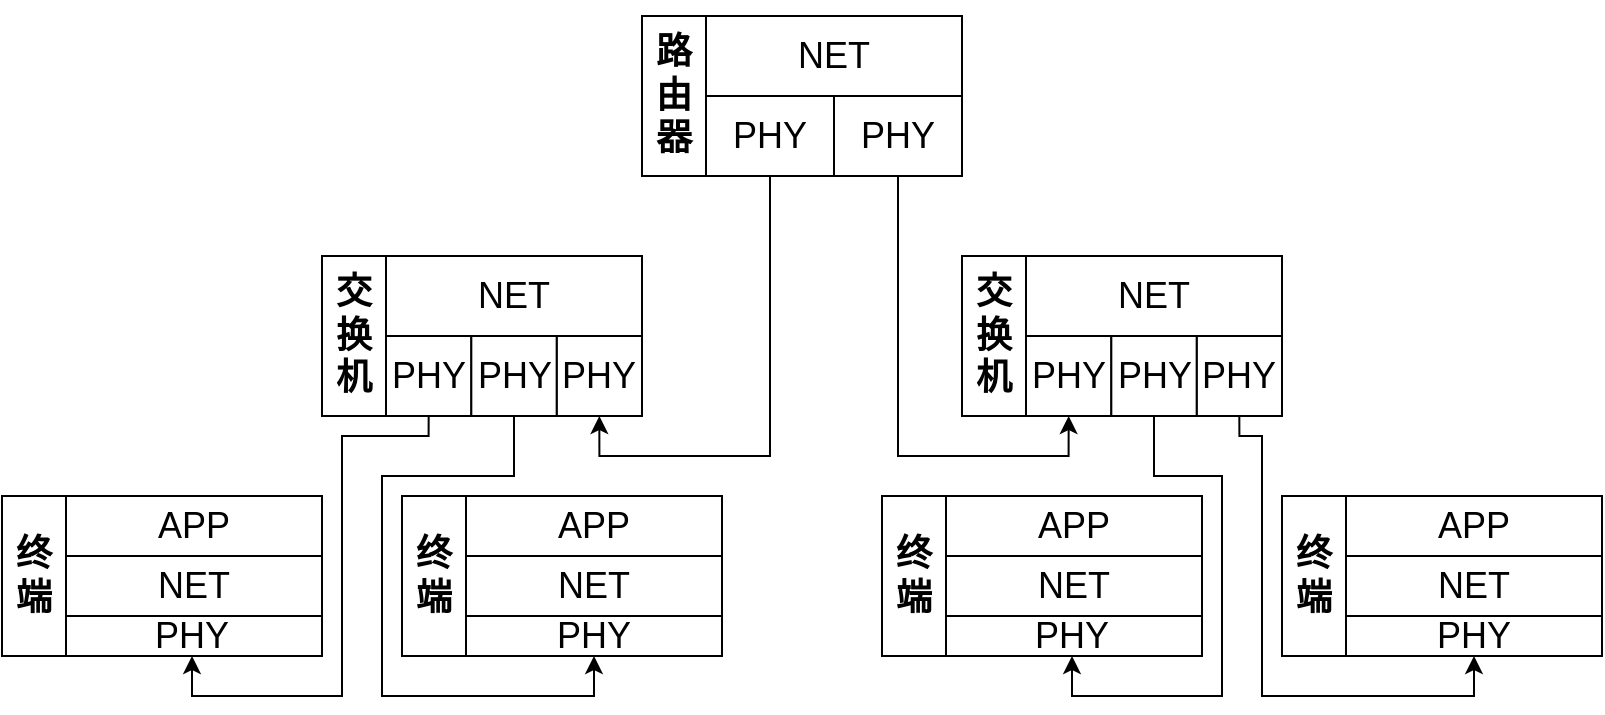 <mxfile version="15.5.1" type="github">
  <diagram id="Akl7mnNQ48t79fB7gW_R" name="Page-1">
    <mxGraphModel dx="1038" dy="571" grid="1" gridSize="10" guides="1" tooltips="1" connect="1" arrows="1" fold="1" page="1" pageScale="1" pageWidth="1169" pageHeight="827" math="0" shadow="0">
      <root>
        <mxCell id="0" />
        <mxCell id="1" parent="0" />
        <mxCell id="lKYiRNZ8xfTI3IJfdv-n-5" value="" style="group" parent="1" vertex="1" connectable="0">
          <mxGeometry x="400" y="80" width="160" height="80" as="geometry" />
        </mxCell>
        <mxCell id="lKYiRNZ8xfTI3IJfdv-n-1" value="&lt;font style=&quot;font-size: 18px&quot;&gt;NET&lt;/font&gt;" style="rounded=0;whiteSpace=wrap;html=1;" parent="lKYiRNZ8xfTI3IJfdv-n-5" vertex="1">
          <mxGeometry x="32" width="128" height="40" as="geometry" />
        </mxCell>
        <mxCell id="lKYiRNZ8xfTI3IJfdv-n-2" value="&lt;font style=&quot;font-size: 18px&quot;&gt;PHY&lt;/font&gt;" style="rounded=0;whiteSpace=wrap;html=1;" parent="lKYiRNZ8xfTI3IJfdv-n-5" vertex="1">
          <mxGeometry x="32" y="40" width="64" height="40" as="geometry" />
        </mxCell>
        <mxCell id="lKYiRNZ8xfTI3IJfdv-n-3" value="&lt;font style=&quot;font-size: 18px&quot;&gt;PHY&lt;/font&gt;" style="rounded=0;whiteSpace=wrap;html=1;" parent="lKYiRNZ8xfTI3IJfdv-n-5" vertex="1">
          <mxGeometry x="96" y="40" width="64" height="40" as="geometry" />
        </mxCell>
        <mxCell id="lKYiRNZ8xfTI3IJfdv-n-4" value="&lt;h2 style=&quot;line-height: 1.2&quot;&gt;路由器&lt;/h2&gt;" style="rounded=0;whiteSpace=wrap;html=1;horizontal=1;verticalAlign=middle;" parent="lKYiRNZ8xfTI3IJfdv-n-5" vertex="1">
          <mxGeometry width="32" height="80" as="geometry" />
        </mxCell>
        <mxCell id="lKYiRNZ8xfTI3IJfdv-n-16" value="" style="group" parent="1" vertex="1" connectable="0">
          <mxGeometry x="240" y="200" width="160" height="80" as="geometry" />
        </mxCell>
        <mxCell id="lKYiRNZ8xfTI3IJfdv-n-17" value="&lt;font style=&quot;font-size: 18px&quot;&gt;NET&lt;/font&gt;" style="rounded=0;whiteSpace=wrap;html=1;" parent="lKYiRNZ8xfTI3IJfdv-n-16" vertex="1">
          <mxGeometry x="32" width="128" height="40" as="geometry" />
        </mxCell>
        <mxCell id="lKYiRNZ8xfTI3IJfdv-n-18" value="&lt;font style=&quot;font-size: 18px&quot;&gt;PHY&lt;/font&gt;" style="rounded=0;whiteSpace=wrap;html=1;" parent="lKYiRNZ8xfTI3IJfdv-n-16" vertex="1">
          <mxGeometry x="32" y="40" width="42.667" height="40" as="geometry" />
        </mxCell>
        <mxCell id="lKYiRNZ8xfTI3IJfdv-n-19" value="&lt;font style=&quot;font-size: 18px&quot;&gt;PHY&lt;/font&gt;" style="rounded=0;whiteSpace=wrap;html=1;" parent="lKYiRNZ8xfTI3IJfdv-n-16" vertex="1">
          <mxGeometry x="117.333" y="40" width="42.667" height="40" as="geometry" />
        </mxCell>
        <mxCell id="lKYiRNZ8xfTI3IJfdv-n-20" value="&lt;h2 style=&quot;line-height: 1.2&quot;&gt;交换机&lt;/h2&gt;" style="rounded=0;whiteSpace=wrap;html=1;horizontal=1;verticalAlign=middle;" parent="lKYiRNZ8xfTI3IJfdv-n-16" vertex="1">
          <mxGeometry width="32" height="80" as="geometry" />
        </mxCell>
        <mxCell id="lKYiRNZ8xfTI3IJfdv-n-59" value="&lt;font style=&quot;font-size: 18px&quot;&gt;PHY&lt;/font&gt;" style="rounded=0;whiteSpace=wrap;html=1;" parent="lKYiRNZ8xfTI3IJfdv-n-16" vertex="1">
          <mxGeometry x="74.667" y="40" width="42.667" height="40" as="geometry" />
        </mxCell>
        <mxCell id="lKYiRNZ8xfTI3IJfdv-n-32" value="" style="group" parent="1" vertex="1" connectable="0">
          <mxGeometry x="80" y="320" width="160" height="80" as="geometry" />
        </mxCell>
        <mxCell id="lKYiRNZ8xfTI3IJfdv-n-27" value="&lt;font style=&quot;font-size: 18px&quot;&gt;APP&lt;br&gt;&lt;/font&gt;" style="rounded=0;whiteSpace=wrap;html=1;" parent="lKYiRNZ8xfTI3IJfdv-n-32" vertex="1">
          <mxGeometry x="32" width="128" height="30" as="geometry" />
        </mxCell>
        <mxCell id="lKYiRNZ8xfTI3IJfdv-n-29" value="&lt;font style=&quot;font-size: 18px&quot;&gt;PHY&lt;/font&gt;" style="rounded=0;whiteSpace=wrap;html=1;" parent="lKYiRNZ8xfTI3IJfdv-n-32" vertex="1">
          <mxGeometry x="30" y="60" width="130" height="20" as="geometry" />
        </mxCell>
        <mxCell id="lKYiRNZ8xfTI3IJfdv-n-30" value="&lt;h2 style=&quot;line-height: 1.2&quot;&gt;终端&lt;/h2&gt;" style="rounded=0;whiteSpace=wrap;html=1;horizontal=1;verticalAlign=middle;" parent="lKYiRNZ8xfTI3IJfdv-n-32" vertex="1">
          <mxGeometry width="32" height="80" as="geometry" />
        </mxCell>
        <mxCell id="lKYiRNZ8xfTI3IJfdv-n-31" value="NET" style="rounded=0;whiteSpace=wrap;html=1;fontFamily=Helvetica;fontSize=18;gradientColor=none;verticalAlign=middle;" parent="lKYiRNZ8xfTI3IJfdv-n-32" vertex="1">
          <mxGeometry x="32" y="30" width="128" height="30" as="geometry" />
        </mxCell>
        <mxCell id="lKYiRNZ8xfTI3IJfdv-n-33" value="" style="group" parent="1" vertex="1" connectable="0">
          <mxGeometry x="720" y="320" width="160" height="80" as="geometry" />
        </mxCell>
        <mxCell id="lKYiRNZ8xfTI3IJfdv-n-34" value="&lt;font style=&quot;font-size: 18px&quot;&gt;APP&lt;br&gt;&lt;/font&gt;" style="rounded=0;whiteSpace=wrap;html=1;" parent="lKYiRNZ8xfTI3IJfdv-n-33" vertex="1">
          <mxGeometry x="32" width="128" height="30" as="geometry" />
        </mxCell>
        <mxCell id="lKYiRNZ8xfTI3IJfdv-n-35" value="&lt;font style=&quot;font-size: 18px&quot;&gt;PHY&lt;/font&gt;" style="rounded=0;whiteSpace=wrap;html=1;" parent="lKYiRNZ8xfTI3IJfdv-n-33" vertex="1">
          <mxGeometry x="32" y="60" width="128" height="20" as="geometry" />
        </mxCell>
        <mxCell id="lKYiRNZ8xfTI3IJfdv-n-37" value="&lt;h2 style=&quot;line-height: 1.2&quot;&gt;终端&lt;/h2&gt;" style="rounded=0;whiteSpace=wrap;html=1;horizontal=1;verticalAlign=middle;" parent="lKYiRNZ8xfTI3IJfdv-n-33" vertex="1">
          <mxGeometry width="32" height="80" as="geometry" />
        </mxCell>
        <mxCell id="lKYiRNZ8xfTI3IJfdv-n-38" value="NET" style="rounded=0;whiteSpace=wrap;html=1;fontFamily=Helvetica;fontSize=18;gradientColor=none;verticalAlign=middle;" parent="lKYiRNZ8xfTI3IJfdv-n-33" vertex="1">
          <mxGeometry x="32" y="30" width="128" height="30" as="geometry" />
        </mxCell>
        <mxCell id="lKYiRNZ8xfTI3IJfdv-n-39" value="" style="group" parent="1" vertex="1" connectable="0">
          <mxGeometry x="520" y="320" width="160" height="80" as="geometry" />
        </mxCell>
        <mxCell id="lKYiRNZ8xfTI3IJfdv-n-40" value="&lt;font style=&quot;font-size: 18px&quot;&gt;APP&lt;br&gt;&lt;/font&gt;" style="rounded=0;whiteSpace=wrap;html=1;" parent="lKYiRNZ8xfTI3IJfdv-n-39" vertex="1">
          <mxGeometry x="32" width="128" height="30" as="geometry" />
        </mxCell>
        <mxCell id="lKYiRNZ8xfTI3IJfdv-n-42" value="&lt;font style=&quot;font-size: 18px&quot;&gt;PHY&lt;/font&gt;" style="rounded=0;whiteSpace=wrap;html=1;" parent="lKYiRNZ8xfTI3IJfdv-n-39" vertex="1">
          <mxGeometry x="30" y="60" width="130" height="20" as="geometry" />
        </mxCell>
        <mxCell id="lKYiRNZ8xfTI3IJfdv-n-43" value="&lt;h2 style=&quot;line-height: 1.2&quot;&gt;终端&lt;/h2&gt;" style="rounded=0;whiteSpace=wrap;html=1;horizontal=1;verticalAlign=middle;" parent="lKYiRNZ8xfTI3IJfdv-n-39" vertex="1">
          <mxGeometry width="32" height="80" as="geometry" />
        </mxCell>
        <mxCell id="lKYiRNZ8xfTI3IJfdv-n-44" value="NET" style="rounded=0;whiteSpace=wrap;html=1;fontFamily=Helvetica;fontSize=18;gradientColor=none;verticalAlign=middle;" parent="lKYiRNZ8xfTI3IJfdv-n-39" vertex="1">
          <mxGeometry x="32" y="30" width="128" height="30" as="geometry" />
        </mxCell>
        <mxCell id="lKYiRNZ8xfTI3IJfdv-n-45" value="" style="group" parent="1" vertex="1" connectable="0">
          <mxGeometry x="280" y="320" width="160" height="80" as="geometry" />
        </mxCell>
        <mxCell id="lKYiRNZ8xfTI3IJfdv-n-46" value="&lt;font style=&quot;font-size: 18px&quot;&gt;APP&lt;br&gt;&lt;/font&gt;" style="rounded=0;whiteSpace=wrap;html=1;" parent="lKYiRNZ8xfTI3IJfdv-n-45" vertex="1">
          <mxGeometry x="32" width="128" height="30" as="geometry" />
        </mxCell>
        <mxCell id="lKYiRNZ8xfTI3IJfdv-n-47" value="&lt;font style=&quot;font-size: 18px&quot;&gt;PHY&lt;/font&gt;" style="rounded=0;whiteSpace=wrap;html=1;" parent="lKYiRNZ8xfTI3IJfdv-n-45" vertex="1">
          <mxGeometry x="32" y="60" width="128" height="20" as="geometry" />
        </mxCell>
        <mxCell id="lKYiRNZ8xfTI3IJfdv-n-49" value="&lt;h2 style=&quot;line-height: 1.2&quot;&gt;终端&lt;/h2&gt;" style="rounded=0;whiteSpace=wrap;html=1;horizontal=1;verticalAlign=middle;" parent="lKYiRNZ8xfTI3IJfdv-n-45" vertex="1">
          <mxGeometry width="32" height="80" as="geometry" />
        </mxCell>
        <mxCell id="lKYiRNZ8xfTI3IJfdv-n-50" value="NET" style="rounded=0;whiteSpace=wrap;html=1;fontFamily=Helvetica;fontSize=18;gradientColor=none;verticalAlign=middle;" parent="lKYiRNZ8xfTI3IJfdv-n-45" vertex="1">
          <mxGeometry x="32" y="30" width="128" height="30" as="geometry" />
        </mxCell>
        <mxCell id="lKYiRNZ8xfTI3IJfdv-n-60" value="" style="group" parent="1" vertex="1" connectable="0">
          <mxGeometry x="560" y="200" width="160" height="80" as="geometry" />
        </mxCell>
        <mxCell id="lKYiRNZ8xfTI3IJfdv-n-61" value="&lt;font style=&quot;font-size: 18px&quot;&gt;NET&lt;/font&gt;" style="rounded=0;whiteSpace=wrap;html=1;" parent="lKYiRNZ8xfTI3IJfdv-n-60" vertex="1">
          <mxGeometry x="32" width="128" height="40" as="geometry" />
        </mxCell>
        <mxCell id="lKYiRNZ8xfTI3IJfdv-n-62" value="&lt;font style=&quot;font-size: 18px&quot;&gt;PHY&lt;/font&gt;" style="rounded=0;whiteSpace=wrap;html=1;" parent="lKYiRNZ8xfTI3IJfdv-n-60" vertex="1">
          <mxGeometry x="32" y="40" width="42.667" height="40" as="geometry" />
        </mxCell>
        <mxCell id="lKYiRNZ8xfTI3IJfdv-n-63" value="&lt;font style=&quot;font-size: 18px&quot;&gt;PHY&lt;/font&gt;" style="rounded=0;whiteSpace=wrap;html=1;" parent="lKYiRNZ8xfTI3IJfdv-n-60" vertex="1">
          <mxGeometry x="117.333" y="40" width="42.667" height="40" as="geometry" />
        </mxCell>
        <mxCell id="lKYiRNZ8xfTI3IJfdv-n-64" value="&lt;h2 style=&quot;line-height: 1.2&quot;&gt;交换机&lt;/h2&gt;" style="rounded=0;whiteSpace=wrap;html=1;horizontal=1;verticalAlign=middle;" parent="lKYiRNZ8xfTI3IJfdv-n-60" vertex="1">
          <mxGeometry width="32" height="80" as="geometry" />
        </mxCell>
        <mxCell id="lKYiRNZ8xfTI3IJfdv-n-65" value="&lt;font style=&quot;font-size: 18px&quot;&gt;PHY&lt;/font&gt;" style="rounded=0;whiteSpace=wrap;html=1;" parent="lKYiRNZ8xfTI3IJfdv-n-60" vertex="1">
          <mxGeometry x="74.667" y="40" width="42.667" height="40" as="geometry" />
        </mxCell>
        <mxCell id="lKYiRNZ8xfTI3IJfdv-n-66" style="edgeStyle=orthogonalEdgeStyle;rounded=0;orthogonalLoop=1;jettySize=auto;html=1;exitX=0.5;exitY=1;exitDx=0;exitDy=0;entryX=0.5;entryY=1;entryDx=0;entryDy=0;fontFamily=Helvetica;fontSize=18;" parent="1" source="lKYiRNZ8xfTI3IJfdv-n-2" target="lKYiRNZ8xfTI3IJfdv-n-19" edge="1">
          <mxGeometry relative="1" as="geometry">
            <Array as="points">
              <mxPoint x="464" y="300" />
              <mxPoint x="379" y="300" />
            </Array>
          </mxGeometry>
        </mxCell>
        <mxCell id="lKYiRNZ8xfTI3IJfdv-n-67" style="edgeStyle=orthogonalEdgeStyle;rounded=0;orthogonalLoop=1;jettySize=auto;html=1;exitX=0.5;exitY=1;exitDx=0;exitDy=0;entryX=0.5;entryY=1;entryDx=0;entryDy=0;fontFamily=Helvetica;fontSize=18;" parent="1" source="lKYiRNZ8xfTI3IJfdv-n-3" target="lKYiRNZ8xfTI3IJfdv-n-62" edge="1">
          <mxGeometry relative="1" as="geometry">
            <Array as="points">
              <mxPoint x="528" y="300" />
              <mxPoint x="613" y="300" />
            </Array>
          </mxGeometry>
        </mxCell>
        <mxCell id="lKYiRNZ8xfTI3IJfdv-n-73" style="edgeStyle=orthogonalEdgeStyle;rounded=0;orthogonalLoop=1;jettySize=auto;html=1;exitX=0.5;exitY=1;exitDx=0;exitDy=0;entryX=0.5;entryY=1;entryDx=0;entryDy=0;fontFamily=Helvetica;fontSize=18;" parent="1" source="lKYiRNZ8xfTI3IJfdv-n-63" target="lKYiRNZ8xfTI3IJfdv-n-35" edge="1">
          <mxGeometry relative="1" as="geometry">
            <Array as="points">
              <mxPoint x="699" y="290" />
              <mxPoint x="710" y="290" />
              <mxPoint x="710" y="420" />
              <mxPoint x="816" y="420" />
            </Array>
          </mxGeometry>
        </mxCell>
        <mxCell id="lKYiRNZ8xfTI3IJfdv-n-74" style="edgeStyle=orthogonalEdgeStyle;rounded=0;orthogonalLoop=1;jettySize=auto;html=1;exitX=0.5;exitY=1;exitDx=0;exitDy=0;entryX=0.5;entryY=1;entryDx=0;entryDy=0;fontFamily=Helvetica;fontSize=18;" parent="1" source="lKYiRNZ8xfTI3IJfdv-n-65" target="lKYiRNZ8xfTI3IJfdv-n-42" edge="1">
          <mxGeometry relative="1" as="geometry">
            <Array as="points">
              <mxPoint x="656" y="310" />
              <mxPoint x="690" y="310" />
              <mxPoint x="690" y="420" />
              <mxPoint x="615" y="420" />
            </Array>
          </mxGeometry>
        </mxCell>
        <mxCell id="lKYiRNZ8xfTI3IJfdv-n-75" style="edgeStyle=orthogonalEdgeStyle;rounded=0;orthogonalLoop=1;jettySize=auto;html=1;exitX=0.5;exitY=1;exitDx=0;exitDy=0;entryX=0.5;entryY=1;entryDx=0;entryDy=0;fontFamily=Helvetica;fontSize=18;" parent="1" source="lKYiRNZ8xfTI3IJfdv-n-59" target="lKYiRNZ8xfTI3IJfdv-n-47" edge="1">
          <mxGeometry relative="1" as="geometry">
            <Array as="points">
              <mxPoint x="336" y="310" />
              <mxPoint x="270" y="310" />
              <mxPoint x="270" y="420" />
              <mxPoint x="376" y="420" />
            </Array>
          </mxGeometry>
        </mxCell>
        <mxCell id="lKYiRNZ8xfTI3IJfdv-n-76" style="edgeStyle=orthogonalEdgeStyle;rounded=0;orthogonalLoop=1;jettySize=auto;html=1;exitX=0.5;exitY=1;exitDx=0;exitDy=0;entryX=0.5;entryY=1;entryDx=0;entryDy=0;fontFamily=Helvetica;fontSize=18;" parent="1" source="lKYiRNZ8xfTI3IJfdv-n-18" target="lKYiRNZ8xfTI3IJfdv-n-29" edge="1">
          <mxGeometry relative="1" as="geometry">
            <Array as="points">
              <mxPoint x="293" y="290" />
              <mxPoint x="250" y="290" />
              <mxPoint x="250" y="420" />
              <mxPoint x="175" y="420" />
            </Array>
          </mxGeometry>
        </mxCell>
      </root>
    </mxGraphModel>
  </diagram>
</mxfile>

